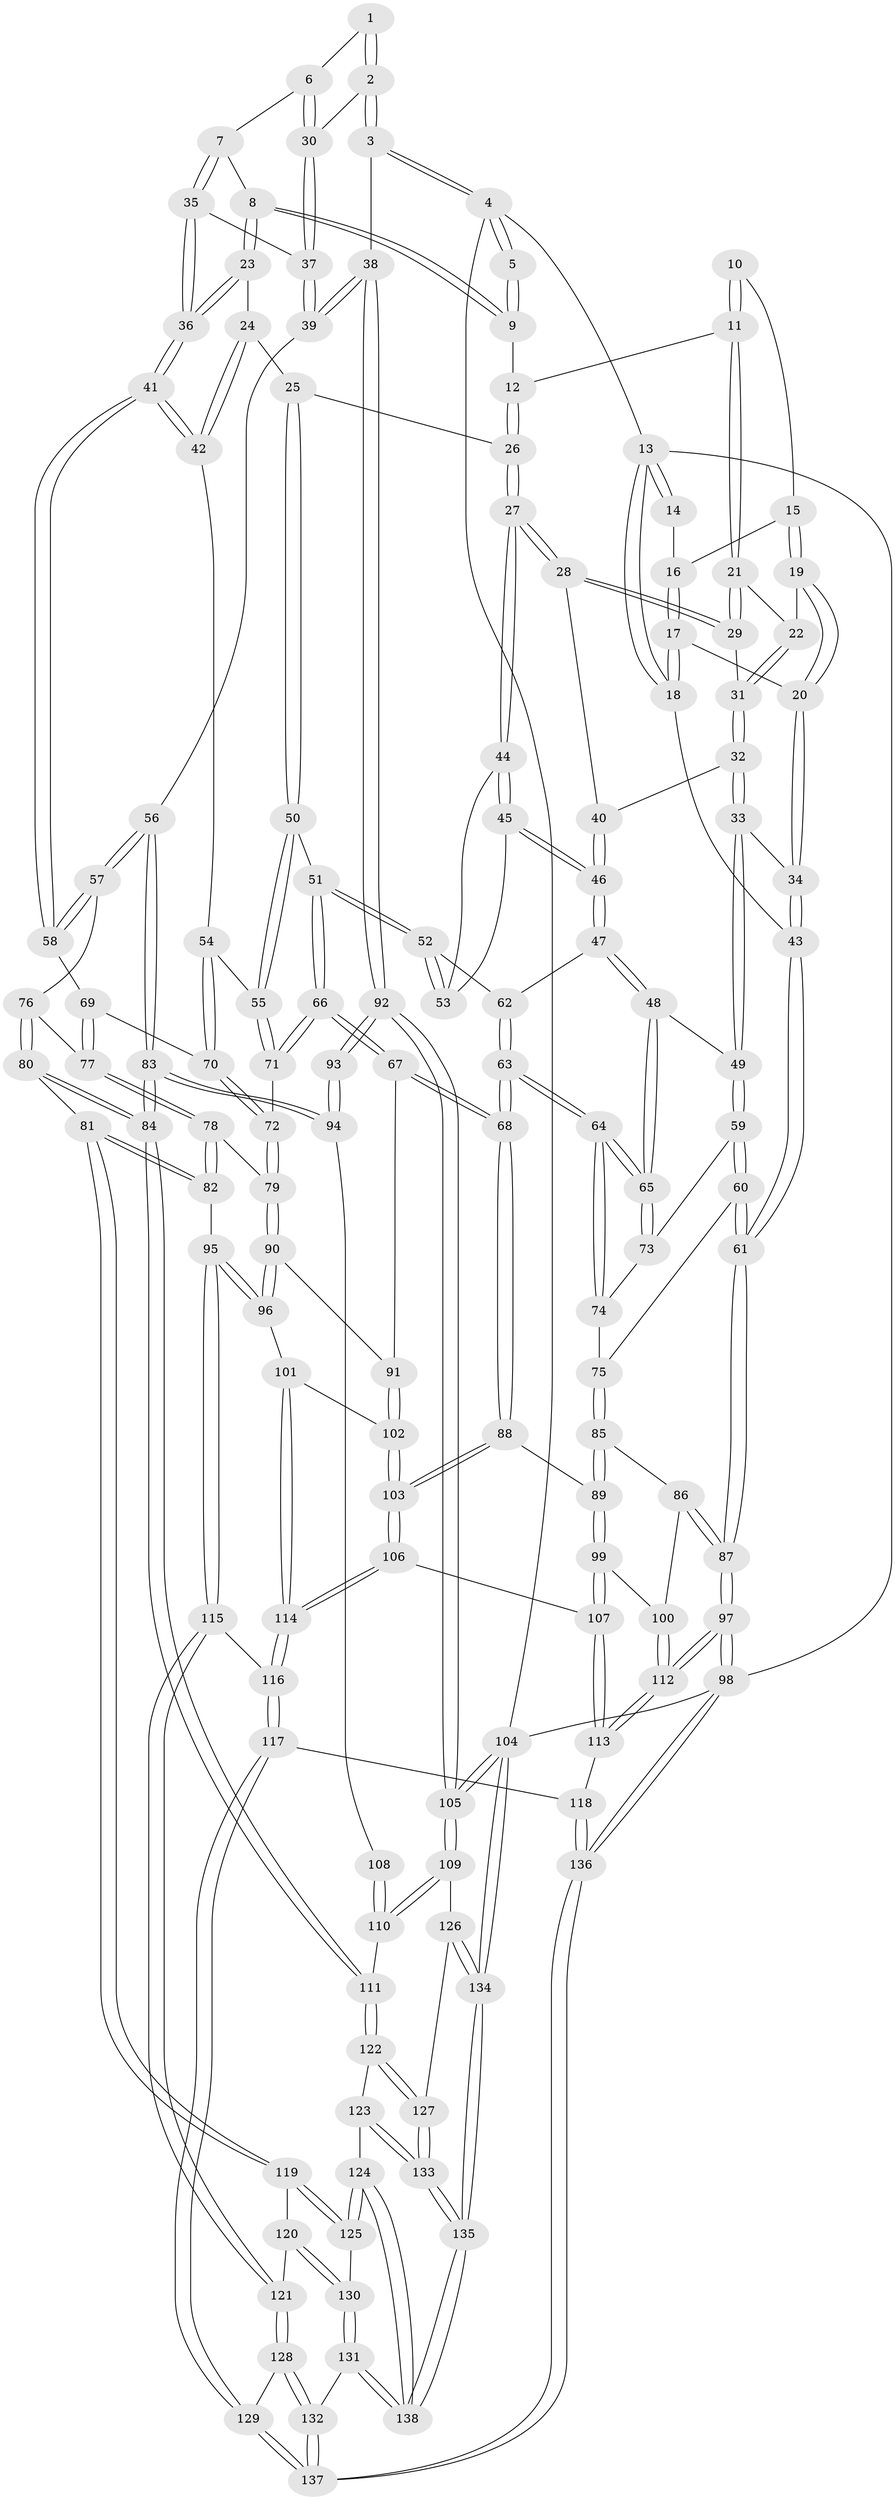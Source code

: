 // Generated by graph-tools (version 1.1) at 2025/01/03/09/25 05:01:42]
// undirected, 138 vertices, 342 edges
graph export_dot {
graph [start="1"]
  node [color=gray90,style=filled];
  1 [pos="+0.8354601652813094+0.009509506596016527"];
  2 [pos="+0.943353509502365+0.06808871290741665"];
  3 [pos="+1+0"];
  4 [pos="+1+0"];
  5 [pos="+0.8095820198702314+0"];
  6 [pos="+0.8246253497093635+0.061901378324973465"];
  7 [pos="+0.7418096551440294+0.10418800574073636"];
  8 [pos="+0.6446252905212178+0.03955525235856073"];
  9 [pos="+0.5930275111840544+0"];
  10 [pos="+0.30353090475501715+0"];
  11 [pos="+0.32926033979877567+0"];
  12 [pos="+0.48047382922362447+0"];
  13 [pos="+0+0"];
  14 [pos="+0+0"];
  15 [pos="+0.11863057099302635+0.05189941577235701"];
  16 [pos="+0.07271663007563002+0.051343977354356814"];
  17 [pos="+0.04454628889530316+0.07952504607716232"];
  18 [pos="+0+0"];
  19 [pos="+0.14125639300391488+0.10450714597285855"];
  20 [pos="+0.06509806729324569+0.17854344146592255"];
  21 [pos="+0.32526241845246406+0"];
  22 [pos="+0.21050555116880162+0.11013003520497762"];
  23 [pos="+0.6021275214245577+0.12728119316133793"];
  24 [pos="+0.561210612804245+0.1678801521029403"];
  25 [pos="+0.4721854129322102+0.19454446797857347"];
  26 [pos="+0.47018002669348086+0.19393307509822752"];
  27 [pos="+0.41554408150862454+0.1959896591488938"];
  28 [pos="+0.38864764544809643+0.18609717616796473"];
  29 [pos="+0.3617214883702051+0.12555002742174443"];
  30 [pos="+0.9089837611452878+0.11469991479020475"];
  31 [pos="+0.21963454104034083+0.13434678784263343"];
  32 [pos="+0.21826611501144924+0.21354345719886475"];
  33 [pos="+0.17461800942125677+0.25962824343835383"];
  34 [pos="+0.05358300665733733+0.21712028269900238"];
  35 [pos="+0.7998254449908637+0.23070991442177766"];
  36 [pos="+0.7394467279038639+0.28288128719185346"];
  37 [pos="+0.8956616666176204+0.2277027574716958"];
  38 [pos="+1+0.3747384065149244"];
  39 [pos="+1+0.353845844767564"];
  40 [pos="+0.3382923997362126+0.2145437741461387"];
  41 [pos="+0.7130903758050819+0.32375564424547193"];
  42 [pos="+0.6466681688709904+0.3266200122772165"];
  43 [pos="+0+0.3258086169760688"];
  44 [pos="+0.40879683963038804+0.2489303335111228"];
  45 [pos="+0.32056865455834166+0.34241270484311376"];
  46 [pos="+0.3061640969884561+0.3448368856650221"];
  47 [pos="+0.30201865839651615+0.3485499109143134"];
  48 [pos="+0.28652642019567726+0.3573264583750799"];
  49 [pos="+0.2010667345851074+0.3461914756927147"];
  50 [pos="+0.5280979700358539+0.3544695639867794"];
  51 [pos="+0.4810610301109287+0.37279084153345365"];
  52 [pos="+0.42764177151516386+0.35680919843252323"];
  53 [pos="+0.4046701354867535+0.33507386032057446"];
  54 [pos="+0.612394658099794+0.3441019415531729"];
  55 [pos="+0.5322202540663373+0.3558000887164275"];
  56 [pos="+0.8742091075295182+0.4398927412319437"];
  57 [pos="+0.7931360805561856+0.43129131487266437"];
  58 [pos="+0.7240758065440951+0.3480027229230153"];
  59 [pos="+0.19537878567465594+0.3551307579284067"];
  60 [pos="+0.1403337246782686+0.41899568430245304"];
  61 [pos="+0+0.39760785594737164"];
  62 [pos="+0.3849190006057275+0.40303008680786184"];
  63 [pos="+0.36794813991199177+0.5463260794353063"];
  64 [pos="+0.3433178019025685+0.5175131751523558"];
  65 [pos="+0.3398232031348304+0.5105387868062325"];
  66 [pos="+0.41697796989522573+0.522999766449056"];
  67 [pos="+0.396605508819197+0.5475144017076404"];
  68 [pos="+0.37065167897054463+0.5511625475690247"];
  69 [pos="+0.672484516211398+0.4534922722117154"];
  70 [pos="+0.6191022771678587+0.4534678800822886"];
  71 [pos="+0.5469103652413773+0.46325540668569587"];
  72 [pos="+0.5913321010352279+0.500693751517198"];
  73 [pos="+0.24775359920851378+0.4455386620692349"];
  74 [pos="+0.22100235348538477+0.48206620657407434"];
  75 [pos="+0.15836984692479253+0.47684525436738817"];
  76 [pos="+0.7763644236926701+0.46254983612525985"];
  77 [pos="+0.6823415756180163+0.4920928656961776"];
  78 [pos="+0.6526653698169295+0.5532700325653855"];
  79 [pos="+0.5932977949944821+0.5077420174464999"];
  80 [pos="+0.7410450310078908+0.6956833717738338"];
  81 [pos="+0.7153254214039074+0.6921950958375315"];
  82 [pos="+0.7141698407714848+0.6919145967995121"];
  83 [pos="+0.8562053385161316+0.6449497855287658"];
  84 [pos="+0.7614743739176609+0.7045293111199743"];
  85 [pos="+0.1548469038718546+0.51795978221426"];
  86 [pos="+0.09804450793283176+0.5780906528268479"];
  87 [pos="+0+0.5755625560168167"];
  88 [pos="+0.3287109965646414+0.6082274027327856"];
  89 [pos="+0.30081879101702685+0.619034956584565"];
  90 [pos="+0.5046858038306244+0.5733181319842503"];
  91 [pos="+0.4180378875323383+0.5576178709364036"];
  92 [pos="+1+0.5438484364247713"];
  93 [pos="+1+0.5863168379522298"];
  94 [pos="+0.8721757620336342+0.6420126098907946"];
  95 [pos="+0.6448264037427128+0.7058285801275819"];
  96 [pos="+0.6383460693368173+0.703749108729023"];
  97 [pos="+0+0.9597326719289924"];
  98 [pos="+0+1"];
  99 [pos="+0.23695104932788344+0.6776301464629669"];
  100 [pos="+0.17237008943171186+0.6859309903244238"];
  101 [pos="+0.5948264571304451+0.7055808573501139"];
  102 [pos="+0.49324291081259813+0.6884630501841713"];
  103 [pos="+0.4041952280838682+0.7462657342725296"];
  104 [pos="+1+1"];
  105 [pos="+1+0.8404710792999143"];
  106 [pos="+0.4058812930838564+0.7719741202230636"];
  107 [pos="+0.2613204446919404+0.7661178390600307"];
  108 [pos="+0.9640784213096201+0.7298200826903956"];
  109 [pos="+1+0.8497937173697595"];
  110 [pos="+0.9764075950570442+0.786087274507792"];
  111 [pos="+0.790658890758573+0.763392271880851"];
  112 [pos="+0+0.8549502533219874"];
  113 [pos="+0.24894785274627543+0.8748636394600766"];
  114 [pos="+0.4145060975124569+0.797726194628129"];
  115 [pos="+0.538628019210641+0.8644374135208468"];
  116 [pos="+0.4150044312367276+0.8036116255278813"];
  117 [pos="+0.34384699591245227+0.8941593414573662"];
  118 [pos="+0.268792110924713+0.8901170810870273"];
  119 [pos="+0.6458800581585173+0.87637223849735"];
  120 [pos="+0.5656028425233878+0.8936377307247861"];
  121 [pos="+0.5394297989222638+0.8683513077123447"];
  122 [pos="+0.8005756197636288+0.8333141205728828"];
  123 [pos="+0.7960636119061691+0.8542469375546312"];
  124 [pos="+0.7425728583833512+0.933552631593746"];
  125 [pos="+0.697980795835829+0.9278727308702952"];
  126 [pos="+1+0.9005938059758446"];
  127 [pos="+0.9897341392035947+0.9027087761875107"];
  128 [pos="+0.4825259667963336+0.9390437506273397"];
  129 [pos="+0.37355515185840765+0.9374687403634553"];
  130 [pos="+0.5960059367646228+0.9463004547514625"];
  131 [pos="+0.56592626536333+1"];
  132 [pos="+0.5504422250641476+1"];
  133 [pos="+0.8984498402293631+0.9941858600539961"];
  134 [pos="+0.8936761966213481+1"];
  135 [pos="+0.8784439824710963+1"];
  136 [pos="+0.15381765874154038+1"];
  137 [pos="+0.39838764564362744+1"];
  138 [pos="+0.7344087293135741+1"];
  1 -- 2;
  1 -- 2;
  1 -- 6;
  2 -- 3;
  2 -- 3;
  2 -- 30;
  3 -- 4;
  3 -- 4;
  3 -- 38;
  4 -- 5;
  4 -- 5;
  4 -- 13;
  4 -- 104;
  5 -- 9;
  5 -- 9;
  6 -- 7;
  6 -- 30;
  6 -- 30;
  7 -- 8;
  7 -- 35;
  7 -- 35;
  8 -- 9;
  8 -- 9;
  8 -- 23;
  8 -- 23;
  9 -- 12;
  10 -- 11;
  10 -- 11;
  10 -- 15;
  11 -- 12;
  11 -- 21;
  11 -- 21;
  12 -- 26;
  12 -- 26;
  13 -- 14;
  13 -- 14;
  13 -- 18;
  13 -- 18;
  13 -- 98;
  14 -- 16;
  15 -- 16;
  15 -- 19;
  15 -- 19;
  16 -- 17;
  16 -- 17;
  17 -- 18;
  17 -- 18;
  17 -- 20;
  18 -- 43;
  19 -- 20;
  19 -- 20;
  19 -- 22;
  20 -- 34;
  20 -- 34;
  21 -- 22;
  21 -- 29;
  21 -- 29;
  22 -- 31;
  22 -- 31;
  23 -- 24;
  23 -- 36;
  23 -- 36;
  24 -- 25;
  24 -- 42;
  24 -- 42;
  25 -- 26;
  25 -- 50;
  25 -- 50;
  26 -- 27;
  26 -- 27;
  27 -- 28;
  27 -- 28;
  27 -- 44;
  27 -- 44;
  28 -- 29;
  28 -- 29;
  28 -- 40;
  29 -- 31;
  30 -- 37;
  30 -- 37;
  31 -- 32;
  31 -- 32;
  32 -- 33;
  32 -- 33;
  32 -- 40;
  33 -- 34;
  33 -- 49;
  33 -- 49;
  34 -- 43;
  34 -- 43;
  35 -- 36;
  35 -- 36;
  35 -- 37;
  36 -- 41;
  36 -- 41;
  37 -- 39;
  37 -- 39;
  38 -- 39;
  38 -- 39;
  38 -- 92;
  38 -- 92;
  39 -- 56;
  40 -- 46;
  40 -- 46;
  41 -- 42;
  41 -- 42;
  41 -- 58;
  41 -- 58;
  42 -- 54;
  43 -- 61;
  43 -- 61;
  44 -- 45;
  44 -- 45;
  44 -- 53;
  45 -- 46;
  45 -- 46;
  45 -- 53;
  46 -- 47;
  46 -- 47;
  47 -- 48;
  47 -- 48;
  47 -- 62;
  48 -- 49;
  48 -- 65;
  48 -- 65;
  49 -- 59;
  49 -- 59;
  50 -- 51;
  50 -- 55;
  50 -- 55;
  51 -- 52;
  51 -- 52;
  51 -- 66;
  51 -- 66;
  52 -- 53;
  52 -- 53;
  52 -- 62;
  54 -- 55;
  54 -- 70;
  54 -- 70;
  55 -- 71;
  55 -- 71;
  56 -- 57;
  56 -- 57;
  56 -- 83;
  56 -- 83;
  57 -- 58;
  57 -- 58;
  57 -- 76;
  58 -- 69;
  59 -- 60;
  59 -- 60;
  59 -- 73;
  60 -- 61;
  60 -- 61;
  60 -- 75;
  61 -- 87;
  61 -- 87;
  62 -- 63;
  62 -- 63;
  63 -- 64;
  63 -- 64;
  63 -- 68;
  63 -- 68;
  64 -- 65;
  64 -- 65;
  64 -- 74;
  64 -- 74;
  65 -- 73;
  65 -- 73;
  66 -- 67;
  66 -- 67;
  66 -- 71;
  66 -- 71;
  67 -- 68;
  67 -- 68;
  67 -- 91;
  68 -- 88;
  68 -- 88;
  69 -- 70;
  69 -- 77;
  69 -- 77;
  70 -- 72;
  70 -- 72;
  71 -- 72;
  72 -- 79;
  72 -- 79;
  73 -- 74;
  74 -- 75;
  75 -- 85;
  75 -- 85;
  76 -- 77;
  76 -- 80;
  76 -- 80;
  77 -- 78;
  77 -- 78;
  78 -- 79;
  78 -- 82;
  78 -- 82;
  79 -- 90;
  79 -- 90;
  80 -- 81;
  80 -- 84;
  80 -- 84;
  81 -- 82;
  81 -- 82;
  81 -- 119;
  81 -- 119;
  82 -- 95;
  83 -- 84;
  83 -- 84;
  83 -- 94;
  83 -- 94;
  84 -- 111;
  84 -- 111;
  85 -- 86;
  85 -- 89;
  85 -- 89;
  86 -- 87;
  86 -- 87;
  86 -- 100;
  87 -- 97;
  87 -- 97;
  88 -- 89;
  88 -- 103;
  88 -- 103;
  89 -- 99;
  89 -- 99;
  90 -- 91;
  90 -- 96;
  90 -- 96;
  91 -- 102;
  91 -- 102;
  92 -- 93;
  92 -- 93;
  92 -- 105;
  92 -- 105;
  93 -- 94;
  93 -- 94;
  94 -- 108;
  95 -- 96;
  95 -- 96;
  95 -- 115;
  95 -- 115;
  96 -- 101;
  97 -- 98;
  97 -- 98;
  97 -- 112;
  97 -- 112;
  98 -- 136;
  98 -- 136;
  98 -- 104;
  99 -- 100;
  99 -- 107;
  99 -- 107;
  100 -- 112;
  100 -- 112;
  101 -- 102;
  101 -- 114;
  101 -- 114;
  102 -- 103;
  102 -- 103;
  103 -- 106;
  103 -- 106;
  104 -- 105;
  104 -- 105;
  104 -- 134;
  104 -- 134;
  105 -- 109;
  105 -- 109;
  106 -- 107;
  106 -- 114;
  106 -- 114;
  107 -- 113;
  107 -- 113;
  108 -- 110;
  108 -- 110;
  109 -- 110;
  109 -- 110;
  109 -- 126;
  110 -- 111;
  111 -- 122;
  111 -- 122;
  112 -- 113;
  112 -- 113;
  113 -- 118;
  114 -- 116;
  114 -- 116;
  115 -- 116;
  115 -- 121;
  115 -- 121;
  116 -- 117;
  116 -- 117;
  117 -- 118;
  117 -- 129;
  117 -- 129;
  118 -- 136;
  118 -- 136;
  119 -- 120;
  119 -- 125;
  119 -- 125;
  120 -- 121;
  120 -- 130;
  120 -- 130;
  121 -- 128;
  121 -- 128;
  122 -- 123;
  122 -- 127;
  122 -- 127;
  123 -- 124;
  123 -- 133;
  123 -- 133;
  124 -- 125;
  124 -- 125;
  124 -- 138;
  124 -- 138;
  125 -- 130;
  126 -- 127;
  126 -- 134;
  126 -- 134;
  127 -- 133;
  127 -- 133;
  128 -- 129;
  128 -- 132;
  128 -- 132;
  129 -- 137;
  129 -- 137;
  130 -- 131;
  130 -- 131;
  131 -- 132;
  131 -- 138;
  131 -- 138;
  132 -- 137;
  132 -- 137;
  133 -- 135;
  133 -- 135;
  134 -- 135;
  134 -- 135;
  135 -- 138;
  135 -- 138;
  136 -- 137;
  136 -- 137;
}
